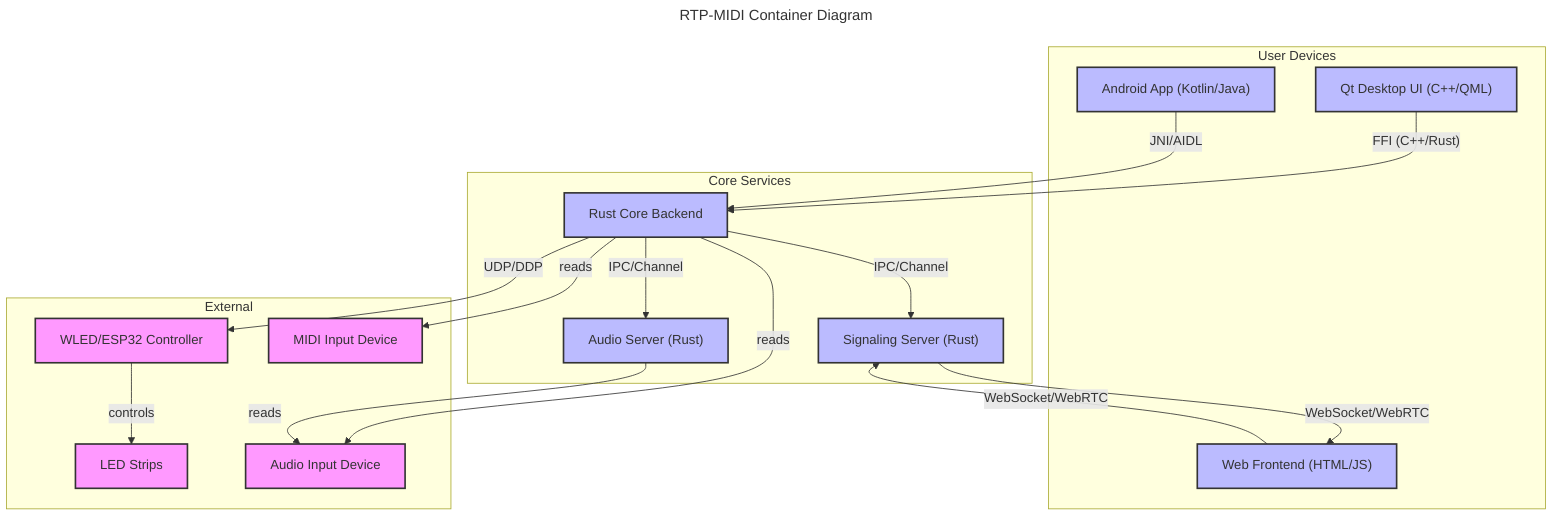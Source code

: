 ---
title: RTP-MIDI Container Diagram
---

flowchart TB
    subgraph User Devices
        QtUI["Qt Desktop UI (C++/QML)"]
        WebFrontend["Web Frontend (HTML/JS)"]
        AndroidApp["Android App (Kotlin/Java)"]
    end

    subgraph Core Services
        RustCore["Rust Core Backend"]
        AudioServer["Audio Server (Rust)"]
        SignalingServer["Signaling Server (Rust)"]
    end

    subgraph External
        WLED["WLED/ESP32 Controller"]
        LEDStrips["LED Strips"]
        AudioInput["Audio Input Device"]
        MIDIInput["MIDI Input Device"]
    end

    QtUI -- FFI (C++/Rust) --> RustCore
    WebFrontend -- WebSocket/WebRTC --> SignalingServer
    AndroidApp -- JNI/AIDL --> RustCore

    RustCore -- IPC/Channel --> AudioServer
    RustCore -- IPC/Channel --> SignalingServer
    RustCore -- UDP/DDP --> WLED
    RustCore -- reads --> AudioInput
    RustCore -- reads --> MIDIInput

    WLED -- controls --> LEDStrips
    AudioServer -- reads --> AudioInput
    SignalingServer -- WebSocket/WebRTC --> WebFrontend

    classDef container fill:#bbf,stroke:#333,stroke-width:2px;
    classDef external fill:#f9f,stroke:#333,stroke-width:2px;
    class QtUI,WebFrontend,AndroidApp,RustCore,AudioServer,SignalingServer container;
    class WLED,LEDStrips,AudioInput,MIDIInput external;